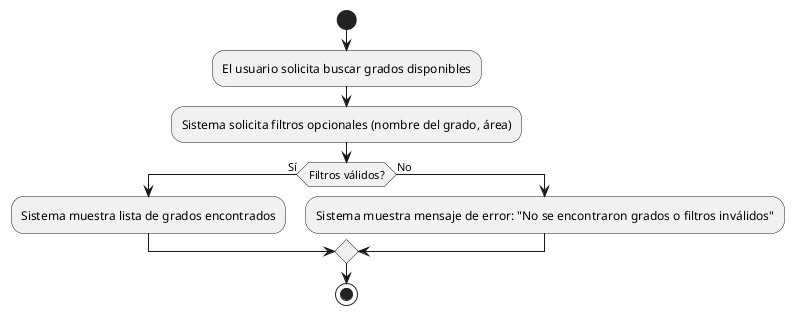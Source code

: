 @startuml
start
:El usuario solicita buscar grados disponibles;
:Sistema solicita filtros opcionales (nombre del grado, área);
if (Filtros válidos?) then (Sí)
  :Sistema muestra lista de grados encontrados;
else (No)
  :Sistema muestra mensaje de error: "No se encontraron grados o filtros inválidos";
endif
stop
@enduml

